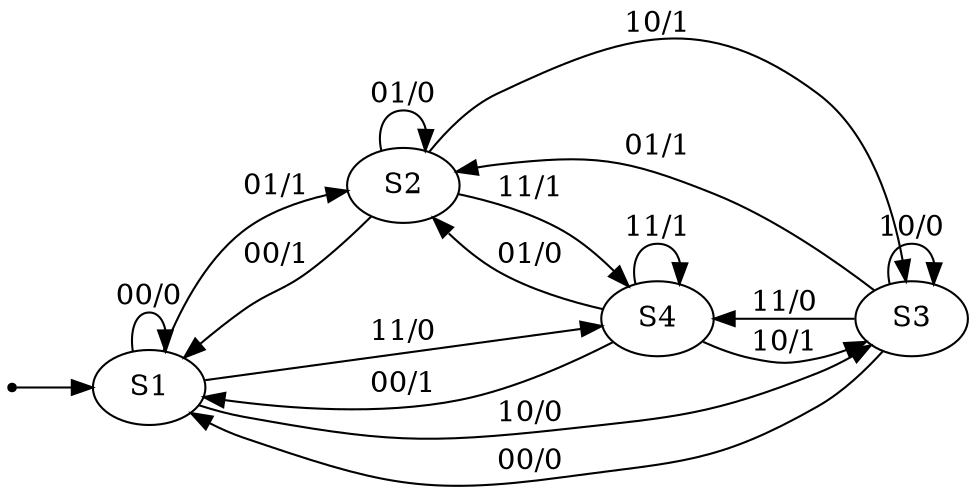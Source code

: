 digraph STG {
	rankdir=LR;
	INIT [shape=point];
	S1 [label="S1"];
	S2 [label="S2"];
	S3 [label="S3"];
	S4 [label="S4"];
	INIT -> S1;
	S1 -> S1 [label="00/0"];
	S1 -> S2 [label="01/1"];
	S1 -> S3 [label="10/0"];
	S1 -> S4 [label="11/0"];
	S2 -> S1 [label="00/1"];
	S2 -> S2 [label="01/0"];
	S2 -> S3 [label="10/1"];
	S2 -> S4 [label="11/1"];
	S3 -> S1 [label="00/0"];
	S3 -> S2 [label="01/1"];
	S3 -> S3 [label="10/0"];
	S3 -> S4 [label="11/0"];
	S4 -> S1 [label="00/1"];
	S4 -> S2 [label="01/0"];
	S4 -> S3 [label="10/1"];
	S4 -> S4 [label="11/1"];
}
